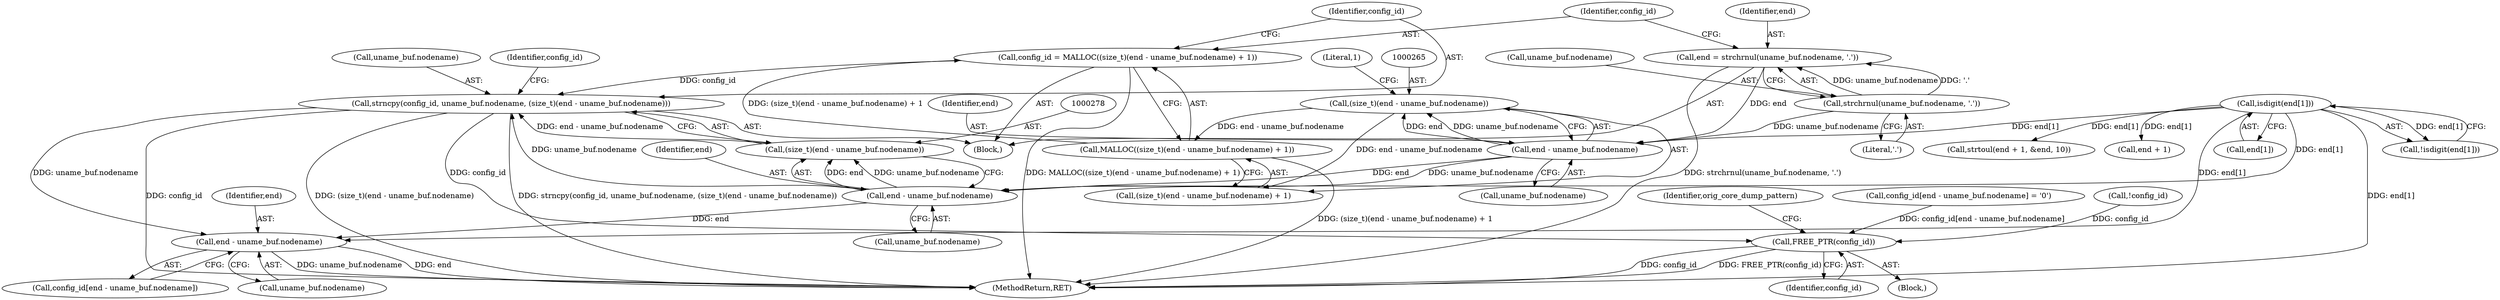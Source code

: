 digraph "0_keepalived_c6247a9ef2c7b33244ab1d3aa5d629ec49f0a067_1@API" {
"1000272" [label="(Call,strncpy(config_id, uname_buf.nodename, (size_t)(end - uname_buf.nodename)))"];
"1000260" [label="(Call,config_id = MALLOC((size_t)(end - uname_buf.nodename) + 1))"];
"1000262" [label="(Call,MALLOC((size_t)(end - uname_buf.nodename) + 1))"];
"1000264" [label="(Call,(size_t)(end - uname_buf.nodename))"];
"1000266" [label="(Call,end - uname_buf.nodename)"];
"1000253" [label="(Call,end = strchrnul(uname_buf.nodename, '.'))"];
"1000255" [label="(Call,strchrnul(uname_buf.nodename, '.'))"];
"1000221" [label="(Call,isdigit(end[1]))"];
"1000279" [label="(Call,end - uname_buf.nodename)"];
"1000277" [label="(Call,(size_t)(end - uname_buf.nodename))"];
"1000287" [label="(Call,end - uname_buf.nodename)"];
"1000601" [label="(Call,FREE_PTR(config_id))"];
"1000285" [label="(Call,config_id[end - uname_buf.nodename])"];
"1000268" [label="(Call,uname_buf.nodename)"];
"1000274" [label="(Call,uname_buf.nodename)"];
"1000277" [label="(Call,(size_t)(end - uname_buf.nodename))"];
"1000279" [label="(Call,end - uname_buf.nodename)"];
"1000220" [label="(Call,!isdigit(end[1]))"];
"1000267" [label="(Identifier,end)"];
"1000221" [label="(Call,isdigit(end[1]))"];
"1000602" [label="(Identifier,config_id)"];
"1000264" [label="(Call,(size_t)(end - uname_buf.nodename))"];
"1000288" [label="(Identifier,end)"];
"1000286" [label="(Identifier,config_id)"];
"1000604" [label="(Identifier,orig_core_dump_pattern)"];
"1000266" [label="(Call,end - uname_buf.nodename)"];
"1000599" [label="(Block,)"];
"1000253" [label="(Call,end = strchrnul(uname_buf.nodename, '.'))"];
"1000256" [label="(Call,uname_buf.nodename)"];
"1000284" [label="(Call,config_id[end - uname_buf.nodename] = '\0')"];
"1000255" [label="(Call,strchrnul(uname_buf.nodename, '.'))"];
"1000260" [label="(Call,config_id = MALLOC((size_t)(end - uname_buf.nodename) + 1))"];
"1000254" [label="(Identifier,end)"];
"1000262" [label="(Call,MALLOC((size_t)(end - uname_buf.nodename) + 1))"];
"1000281" [label="(Call,uname_buf.nodename)"];
"1000272" [label="(Call,strncpy(config_id, uname_buf.nodename, (size_t)(end - uname_buf.nodename)))"];
"1000263" [label="(Call,(size_t)(end - uname_buf.nodename) + 1)"];
"1000287" [label="(Call,end - uname_buf.nodename)"];
"1000222" [label="(Call,end[1])"];
"1000259" [label="(Literal,'.')"];
"1000273" [label="(Identifier,config_id)"];
"1000280" [label="(Identifier,end)"];
"1000673" [label="(MethodReturn,RET)"];
"1000289" [label="(Call,uname_buf.nodename)"];
"1000261" [label="(Identifier,config_id)"];
"1000271" [label="(Literal,1)"];
"1000252" [label="(Block,)"];
"1000601" [label="(Call,FREE_PTR(config_id))"];
"1000233" [label="(Call,strtoul(end + 1, &end, 10))"];
"1000234" [label="(Call,end + 1)"];
"1000250" [label="(Call,!config_id)"];
"1000272" -> "1000252"  [label="AST: "];
"1000272" -> "1000277"  [label="CFG: "];
"1000273" -> "1000272"  [label="AST: "];
"1000274" -> "1000272"  [label="AST: "];
"1000277" -> "1000272"  [label="AST: "];
"1000286" -> "1000272"  [label="CFG: "];
"1000272" -> "1000673"  [label="DDG: config_id"];
"1000272" -> "1000673"  [label="DDG: (size_t)(end - uname_buf.nodename)"];
"1000272" -> "1000673"  [label="DDG: strncpy(config_id, uname_buf.nodename, (size_t)(end - uname_buf.nodename))"];
"1000260" -> "1000272"  [label="DDG: config_id"];
"1000279" -> "1000272"  [label="DDG: uname_buf.nodename"];
"1000277" -> "1000272"  [label="DDG: end - uname_buf.nodename"];
"1000272" -> "1000287"  [label="DDG: uname_buf.nodename"];
"1000272" -> "1000601"  [label="DDG: config_id"];
"1000260" -> "1000252"  [label="AST: "];
"1000260" -> "1000262"  [label="CFG: "];
"1000261" -> "1000260"  [label="AST: "];
"1000262" -> "1000260"  [label="AST: "];
"1000273" -> "1000260"  [label="CFG: "];
"1000260" -> "1000673"  [label="DDG: MALLOC((size_t)(end - uname_buf.nodename) + 1)"];
"1000262" -> "1000260"  [label="DDG: (size_t)(end - uname_buf.nodename) + 1"];
"1000262" -> "1000263"  [label="CFG: "];
"1000263" -> "1000262"  [label="AST: "];
"1000262" -> "1000673"  [label="DDG: (size_t)(end - uname_buf.nodename) + 1"];
"1000264" -> "1000262"  [label="DDG: end - uname_buf.nodename"];
"1000264" -> "1000263"  [label="AST: "];
"1000264" -> "1000266"  [label="CFG: "];
"1000265" -> "1000264"  [label="AST: "];
"1000266" -> "1000264"  [label="AST: "];
"1000271" -> "1000264"  [label="CFG: "];
"1000264" -> "1000263"  [label="DDG: end - uname_buf.nodename"];
"1000266" -> "1000264"  [label="DDG: end"];
"1000266" -> "1000264"  [label="DDG: uname_buf.nodename"];
"1000266" -> "1000268"  [label="CFG: "];
"1000267" -> "1000266"  [label="AST: "];
"1000268" -> "1000266"  [label="AST: "];
"1000253" -> "1000266"  [label="DDG: end"];
"1000221" -> "1000266"  [label="DDG: end[1]"];
"1000255" -> "1000266"  [label="DDG: uname_buf.nodename"];
"1000266" -> "1000279"  [label="DDG: end"];
"1000266" -> "1000279"  [label="DDG: uname_buf.nodename"];
"1000253" -> "1000252"  [label="AST: "];
"1000253" -> "1000255"  [label="CFG: "];
"1000254" -> "1000253"  [label="AST: "];
"1000255" -> "1000253"  [label="AST: "];
"1000261" -> "1000253"  [label="CFG: "];
"1000253" -> "1000673"  [label="DDG: strchrnul(uname_buf.nodename, '.')"];
"1000255" -> "1000253"  [label="DDG: uname_buf.nodename"];
"1000255" -> "1000253"  [label="DDG: '.'"];
"1000255" -> "1000259"  [label="CFG: "];
"1000256" -> "1000255"  [label="AST: "];
"1000259" -> "1000255"  [label="AST: "];
"1000221" -> "1000220"  [label="AST: "];
"1000221" -> "1000222"  [label="CFG: "];
"1000222" -> "1000221"  [label="AST: "];
"1000220" -> "1000221"  [label="CFG: "];
"1000221" -> "1000673"  [label="DDG: end[1]"];
"1000221" -> "1000220"  [label="DDG: end[1]"];
"1000221" -> "1000233"  [label="DDG: end[1]"];
"1000221" -> "1000234"  [label="DDG: end[1]"];
"1000221" -> "1000279"  [label="DDG: end[1]"];
"1000221" -> "1000287"  [label="DDG: end[1]"];
"1000279" -> "1000277"  [label="AST: "];
"1000279" -> "1000281"  [label="CFG: "];
"1000280" -> "1000279"  [label="AST: "];
"1000281" -> "1000279"  [label="AST: "];
"1000277" -> "1000279"  [label="CFG: "];
"1000279" -> "1000277"  [label="DDG: end"];
"1000279" -> "1000277"  [label="DDG: uname_buf.nodename"];
"1000279" -> "1000287"  [label="DDG: end"];
"1000278" -> "1000277"  [label="AST: "];
"1000287" -> "1000285"  [label="AST: "];
"1000287" -> "1000289"  [label="CFG: "];
"1000288" -> "1000287"  [label="AST: "];
"1000289" -> "1000287"  [label="AST: "];
"1000285" -> "1000287"  [label="CFG: "];
"1000287" -> "1000673"  [label="DDG: uname_buf.nodename"];
"1000287" -> "1000673"  [label="DDG: end"];
"1000601" -> "1000599"  [label="AST: "];
"1000601" -> "1000602"  [label="CFG: "];
"1000602" -> "1000601"  [label="AST: "];
"1000604" -> "1000601"  [label="CFG: "];
"1000601" -> "1000673"  [label="DDG: config_id"];
"1000601" -> "1000673"  [label="DDG: FREE_PTR(config_id)"];
"1000250" -> "1000601"  [label="DDG: config_id"];
"1000284" -> "1000601"  [label="DDG: config_id[end - uname_buf.nodename]"];
}

